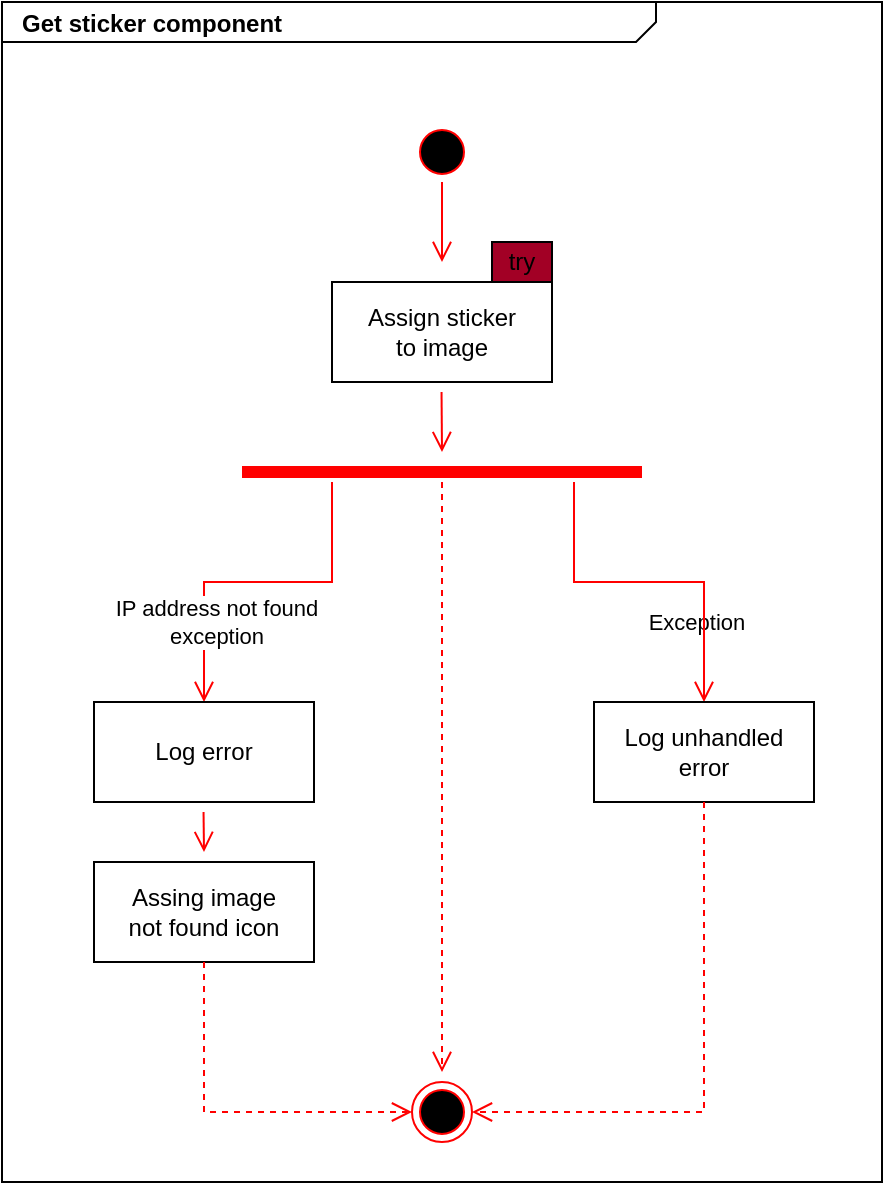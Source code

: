 <mxfile version="22.0.3" type="device">
  <diagram name="Strona-1" id="qNM3ejoKnuvfcM9Xa8Zc">
    <mxGraphModel dx="1050" dy="629" grid="1" gridSize="10" guides="1" tooltips="1" connect="1" arrows="1" fold="1" page="1" pageScale="1" pageWidth="827" pageHeight="1169" math="0" shadow="0">
      <root>
        <mxCell id="0" />
        <mxCell id="1" parent="0" />
        <mxCell id="6u3VCSXgPgQVvDEs7AS1-1" value="&lt;p style=&quot;margin: 0px ; margin-top: 4px ; margin-left: 10px ; text-align: left&quot;&gt;&lt;b&gt;Get sticker component&lt;/b&gt;&lt;/p&gt;" style="html=1;strokeWidth=1;shape=mxgraph.sysml.package;html=1;overflow=fill;whiteSpace=wrap;fillColor=none;gradientColor=none;fontSize=12;align=center;labelX=327.64;" parent="1" vertex="1">
          <mxGeometry x="194" y="210" width="440" height="590" as="geometry" />
        </mxCell>
        <mxCell id="6u3VCSXgPgQVvDEs7AS1-2" value="" style="ellipse;html=1;shape=startState;fillColor=#000000;strokeColor=#ff0000;" parent="1" vertex="1">
          <mxGeometry x="399" y="270" width="30" height="30" as="geometry" />
        </mxCell>
        <mxCell id="6u3VCSXgPgQVvDEs7AS1-3" value="" style="edgeStyle=orthogonalEdgeStyle;html=1;verticalAlign=bottom;endArrow=open;endSize=8;strokeColor=#ff0000;rounded=0;" parent="1" source="6u3VCSXgPgQVvDEs7AS1-2" edge="1">
          <mxGeometry relative="1" as="geometry">
            <mxPoint x="414" y="340" as="targetPoint" />
          </mxGeometry>
        </mxCell>
        <mxCell id="6u3VCSXgPgQVvDEs7AS1-4" value="Assign sticker&lt;br&gt;to image" style="html=1;whiteSpace=wrap;" parent="1" vertex="1">
          <mxGeometry x="359" y="350" width="110" height="50" as="geometry" />
        </mxCell>
        <mxCell id="6u3VCSXgPgQVvDEs7AS1-7" value="" style="shape=line;html=1;strokeWidth=6;strokeColor=#ff0000;" parent="1" vertex="1">
          <mxGeometry x="314" y="440" width="200" height="10" as="geometry" />
        </mxCell>
        <mxCell id="6u3VCSXgPgQVvDEs7AS1-8" value="" style="edgeStyle=orthogonalEdgeStyle;html=1;verticalAlign=bottom;endArrow=open;endSize=8;strokeColor=#ff0000;rounded=0;dashed=1;" parent="1" source="6u3VCSXgPgQVvDEs7AS1-7" edge="1">
          <mxGeometry relative="1" as="geometry">
            <mxPoint x="414" y="745" as="targetPoint" />
          </mxGeometry>
        </mxCell>
        <mxCell id="6u3VCSXgPgQVvDEs7AS1-11" value="" style="ellipse;html=1;shape=endState;fillColor=#000000;strokeColor=#ff0000;" parent="1" vertex="1">
          <mxGeometry x="399" y="750" width="30" height="30" as="geometry" />
        </mxCell>
        <mxCell id="6u3VCSXgPgQVvDEs7AS1-12" value="" style="edgeStyle=orthogonalEdgeStyle;html=1;verticalAlign=bottom;endArrow=open;endSize=8;strokeColor=#ff0000;rounded=0;entryX=0.5;entryY=0;entryDx=0;entryDy=0;" parent="1" target="6u3VCSXgPgQVvDEs7AS1-14" edge="1">
          <mxGeometry relative="1" as="geometry">
            <mxPoint x="359" y="520" as="targetPoint" />
            <mxPoint x="359" y="450" as="sourcePoint" />
            <Array as="points">
              <mxPoint x="359" y="500" />
              <mxPoint x="295" y="500" />
            </Array>
          </mxGeometry>
        </mxCell>
        <mxCell id="6u3VCSXgPgQVvDEs7AS1-25" value="IP address not found&lt;br&gt;exception" style="edgeLabel;html=1;align=center;verticalAlign=middle;resizable=0;points=[];" parent="6u3VCSXgPgQVvDEs7AS1-12" vertex="1" connectable="0">
          <mxGeometry x="-0.027" y="2" relative="1" as="geometry">
            <mxPoint x="-24" y="18" as="offset" />
          </mxGeometry>
        </mxCell>
        <mxCell id="6u3VCSXgPgQVvDEs7AS1-26" value="Exception" style="edgeLabel;html=1;align=center;verticalAlign=middle;resizable=0;points=[];" parent="6u3VCSXgPgQVvDEs7AS1-12" vertex="1" connectable="0">
          <mxGeometry x="-0.027" y="2" relative="1" as="geometry">
            <mxPoint x="216" y="18" as="offset" />
          </mxGeometry>
        </mxCell>
        <mxCell id="6u3VCSXgPgQVvDEs7AS1-13" value="" style="edgeStyle=orthogonalEdgeStyle;html=1;verticalAlign=bottom;endArrow=open;endSize=8;strokeColor=#ff0000;rounded=0;entryX=0.5;entryY=0;entryDx=0;entryDy=0;" parent="1" target="6u3VCSXgPgQVvDEs7AS1-15" edge="1">
          <mxGeometry relative="1" as="geometry">
            <mxPoint x="480" y="520" as="targetPoint" />
            <mxPoint x="480" y="450" as="sourcePoint" />
            <Array as="points">
              <mxPoint x="480" y="500" />
              <mxPoint x="545" y="500" />
            </Array>
          </mxGeometry>
        </mxCell>
        <mxCell id="6u3VCSXgPgQVvDEs7AS1-14" value="Log error" style="html=1;whiteSpace=wrap;" parent="1" vertex="1">
          <mxGeometry x="240" y="560" width="110" height="50" as="geometry" />
        </mxCell>
        <mxCell id="6u3VCSXgPgQVvDEs7AS1-15" value="Log unhandled&lt;br&gt;error" style="html=1;whiteSpace=wrap;" parent="1" vertex="1">
          <mxGeometry x="490" y="560" width="110" height="50" as="geometry" />
        </mxCell>
        <mxCell id="6u3VCSXgPgQVvDEs7AS1-16" value="Assing image&lt;br&gt;not found icon" style="html=1;whiteSpace=wrap;" parent="1" vertex="1">
          <mxGeometry x="240" y="640" width="110" height="50" as="geometry" />
        </mxCell>
        <mxCell id="6u3VCSXgPgQVvDEs7AS1-18" value="" style="edgeStyle=orthogonalEdgeStyle;html=1;verticalAlign=bottom;endArrow=open;endSize=8;strokeColor=#ff0000;rounded=0;exitX=0.5;exitY=1;exitDx=0;exitDy=0;entryX=1;entryY=0.5;entryDx=0;entryDy=0;dashed=1;" parent="1" source="6u3VCSXgPgQVvDEs7AS1-15" target="6u3VCSXgPgQVvDEs7AS1-11" edge="1">
          <mxGeometry relative="1" as="geometry">
            <mxPoint x="544.77" y="1015" as="targetPoint" />
            <mxPoint x="544.77" y="720" as="sourcePoint" />
          </mxGeometry>
        </mxCell>
        <mxCell id="6u3VCSXgPgQVvDEs7AS1-19" value="" style="html=1;verticalAlign=bottom;endArrow=open;endSize=8;strokeColor=#ff0000;rounded=0;" parent="1" edge="1">
          <mxGeometry relative="1" as="geometry">
            <mxPoint x="295" y="635" as="targetPoint" />
            <mxPoint x="294.77" y="615" as="sourcePoint" />
          </mxGeometry>
        </mxCell>
        <mxCell id="6u3VCSXgPgQVvDEs7AS1-20" value="" style="html=1;verticalAlign=bottom;endArrow=open;endSize=8;strokeColor=#ff0000;rounded=0;exitX=0.5;exitY=1;exitDx=0;exitDy=0;edgeStyle=orthogonalEdgeStyle;entryX=0;entryY=0.5;entryDx=0;entryDy=0;dashed=1;" parent="1" source="6u3VCSXgPgQVvDEs7AS1-16" target="6u3VCSXgPgQVvDEs7AS1-11" edge="1">
          <mxGeometry relative="1" as="geometry">
            <mxPoint x="295" y="730" as="targetPoint" />
            <mxPoint x="294.77" y="710" as="sourcePoint" />
          </mxGeometry>
        </mxCell>
        <mxCell id="6u3VCSXgPgQVvDEs7AS1-21" value="" style="html=1;verticalAlign=bottom;endArrow=open;endSize=8;strokeColor=#ff0000;rounded=0;" parent="1" edge="1">
          <mxGeometry relative="1" as="geometry">
            <mxPoint x="414" y="435" as="targetPoint" />
            <mxPoint x="413.77" y="405" as="sourcePoint" />
          </mxGeometry>
        </mxCell>
        <mxCell id="6u3VCSXgPgQVvDEs7AS1-24" value="&lt;font color=&quot;#000000&quot;&gt;try&lt;/font&gt;" style="html=1;whiteSpace=wrap;fillColor=#a20025;fontColor=#ffffff;strokeColor=default;" parent="1" vertex="1">
          <mxGeometry x="439" y="330" width="30" height="20" as="geometry" />
        </mxCell>
      </root>
    </mxGraphModel>
  </diagram>
</mxfile>
